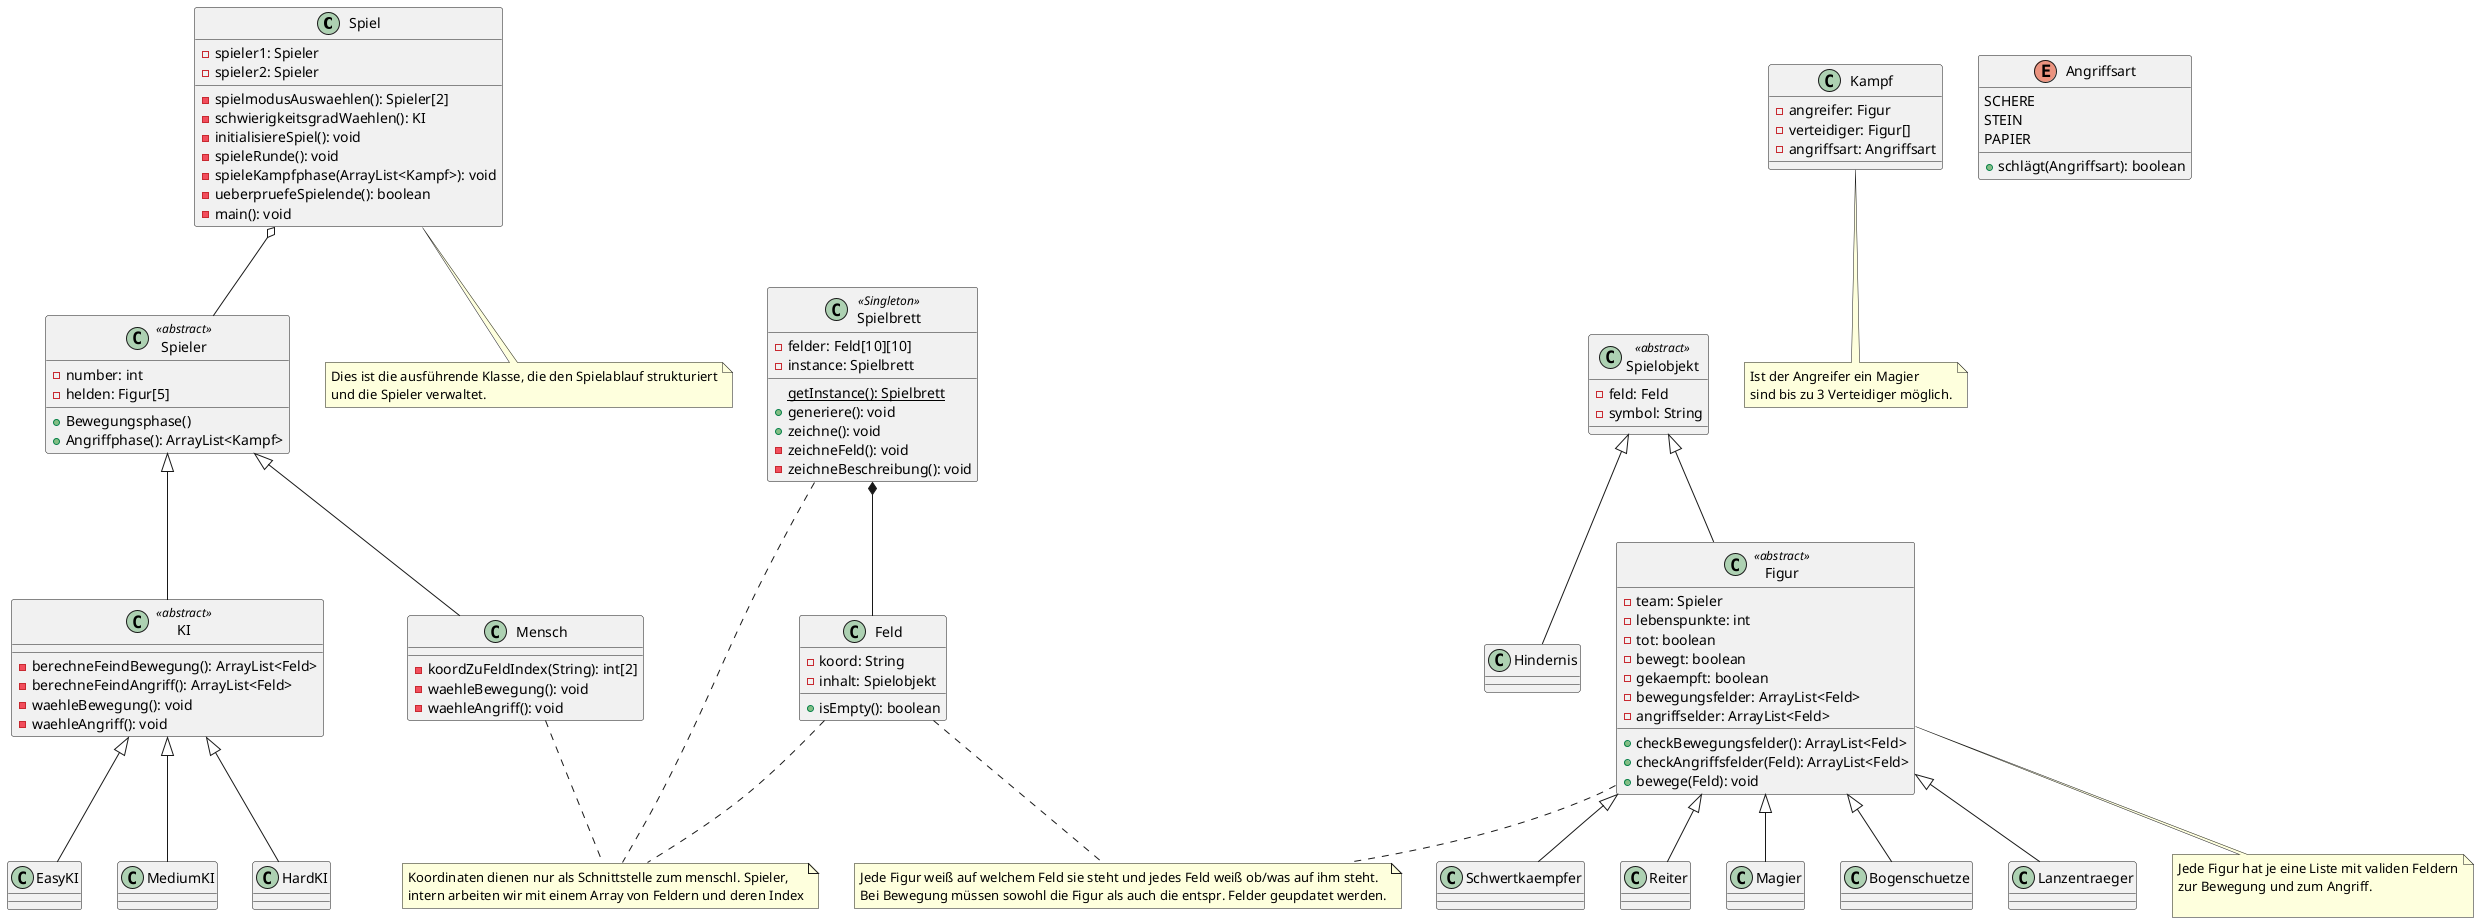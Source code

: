 @startuml

Spiel o-- Spieler
Spielbrett *-- Feld
Spielobjekt <|-- Hindernis
Spielobjekt <|-- Figur
Figur <|-- Schwertkaempfer
Figur <|-- Reiter
Figur <|-- Magier
Figur <|-- Bogenschuetze
Figur <|-- Lanzentraeger
Spieler <|-- KI
KI <|-- EasyKI
KI <|-- MediumKI
KI <|-- HardKI
Spieler <|-- Mensch

note "Koordinaten dienen nur als Schnittstelle zum menschl. Spieler,\nintern arbeiten wir mit einem Array von Feldern und deren Index" as nKoord

note "Jede Figur hat je eine Liste mit validen Feldern\nzur Bewegung und zum Angriff.\n" as nFListe

note "Ist der Angreifer ein Magier\nsind bis zu 3 Verteidiger möglich." as nMagier

note "Dies ist die ausführende Klasse, die den Spielablauf strukturiert\nund die Spieler verwaltet." as nSpiel

note "Jede Figur weiß auf welchem Feld sie steht und jedes Feld weiß ob/was auf ihm steht.\nBei Bewegung müssen sowohl die Figur als auch die entspr. Felder geupdatet werden." as nBewegung

Spielbrett .. nKoord
Feld .. nKoord
Mensch .. nKoord

Figur .. nFListe

Kampf .. nMagier

Spiel .. nSpiel

Feld .. nBewegung
Figur .. nBewegung

class  Spiel {
    -spieler1: Spieler
    -spieler2: Spieler
    -spielmodusAuswaehlen(): Spieler[2]
    -schwierigkeitsgradWaehlen(): KI
    -initialisiereSpiel(): void
    -spieleRunde(): void
    -spieleKampfphase(ArrayList<Kampf>): void
    -ueberpruefeSpielende(): boolean 
    -main(): void 
}

class Spieler <<abstract>> {
    -number: int
    -helden: Figur[5]
    +Bewegungsphase()
    +Angriffphase(): ArrayList<Kampf>
}

class KI <<abstract>> {
    -berechneFeindBewegung(): ArrayList<Feld>
    -berechneFeindAngriff(): ArrayList<Feld>
    -waehleBewegung(): void
    -waehleAngriff(): void
}

class EasyKI {
}

class MediumKI {
}

class HardKI {
}


class Kampf {
    -angreifer: Figur
    -verteidiger: Figur[]
    -angriffsart: Angriffsart
}

enum Angriffsart {
    SCHERE
    STEIN
    PAPIER
    +schlägt(Angriffsart): boolean
}

class Spielobjekt <<abstract>>{
    -feld: Feld
    -symbol: String
}

class Figur <<abstract>>{
    -team: Spieler
    -lebenspunkte: int
    -tot: boolean 
    -bewegt: boolean 
    -gekaempft: boolean 
    -bewegungsfelder: ArrayList<Feld>
    -angriffselder: ArrayList<Feld>
    +checkBewegungsfelder(): ArrayList<Feld>
    +checkAngriffsfelder(Feld): ArrayList<Feld>
    +bewege(Feld): void

}

class Hindernis {
}

class Schwertkaempfer {
}

class Reiter {
}

class Magier {
}

class Bogenschuetze {
}

class Lanzentraeger {
}

class Mensch {
    -koordZuFeldIndex(String): int[2]
    -waehleBewegung(): void
    -waehleAngriff(): void
}

class Spielbrett <<Singleton>> {
    -felder: Feld[10][10]
    -instance: Spielbrett
    {static} getInstance(): Spielbrett
    +generiere(): void
    +zeichne(): void
    -zeichneFeld(): void
    -zeichneBeschreibung(): void
}

class Feld {
    -koord: String
    -inhalt: Spielobjekt
    +isEmpty(): boolean
}
@enduml
